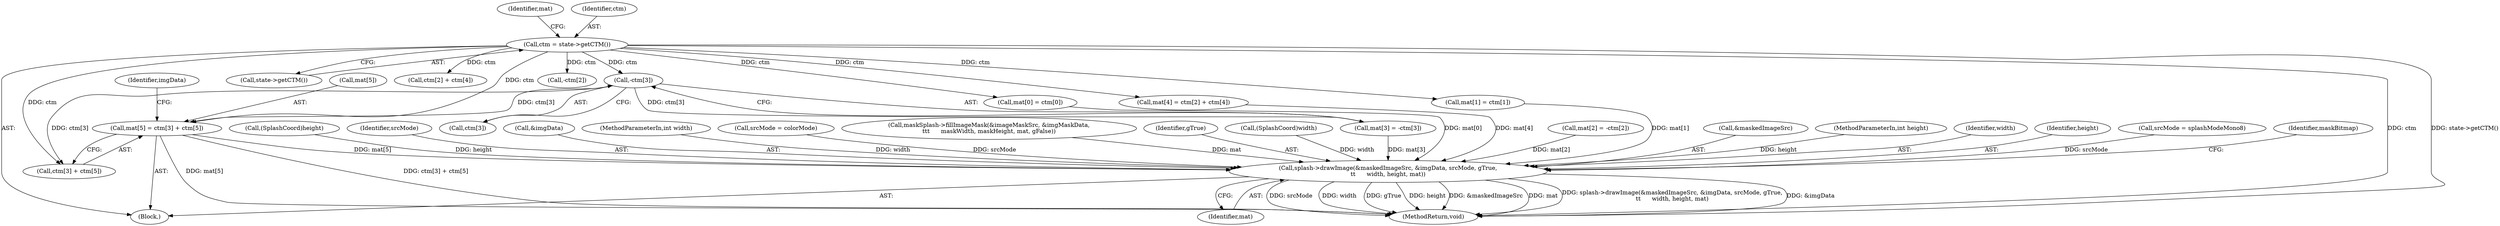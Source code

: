 digraph "0_poppler_7b2d314a61fd0e12f47c62996cb49ec0d1ba747a_11@array" {
"1000323" [label="(Call,mat[5] = ctm[3] + ctm[5])"];
"1000308" [label="(Call,-ctm[3])"];
"1000279" [label="(Call,ctm = state->getCTM())"];
"1000680" [label="(Call,splash->drawImage(&maskedImageSrc, &imgData, srcMode, gTrue,\n\t\t      width, height, mat))"];
"1000327" [label="(Call,ctm[3] + ctm[5])"];
"1000680" [label="(Call,splash->drawImage(&maskedImageSrc, &imgData, srcMode, gTrue,\n\t\t      width, height, mat))"];
"1000336" [label="(Identifier,imgData)"];
"1000281" [label="(Call,state->getCTM())"];
"1000296" [label="(Call,mat[2] = -ctm[2])"];
"1000681" [label="(Call,&maskedImageSrc)"];
"1000282" [label="(Call,mat[0] = ctm[0])"];
"1000105" [label="(MethodParameterIn,int height)"];
"1000323" [label="(Call,mat[5] = ctm[3] + ctm[5])"];
"1000687" [label="(Identifier,width)"];
"1000688" [label="(Identifier,height)"];
"1000316" [label="(Call,ctm[2] + ctm[4])"];
"1000312" [label="(Call,mat[4] = ctm[2] + ctm[4])"];
"1000300" [label="(Call,-ctm[2])"];
"1000672" [label="(Call,srcMode = splashModeMono8)"];
"1000176" [label="(Block,)"];
"1000284" [label="(Identifier,mat)"];
"1000308" [label="(Call,-ctm[3])"];
"1000691" [label="(Identifier,maskBitmap)"];
"1000280" [label="(Identifier,ctm)"];
"1000198" [label="(Call,(SplashCoord)height)"];
"1000685" [label="(Identifier,srcMode)"];
"1000309" [label="(Call,ctm[3])"];
"1000683" [label="(Call,&imgData)"];
"1000689" [label="(Identifier,mat)"];
"1000104" [label="(MethodParameterIn,int width)"];
"1000324" [label="(Call,mat[5])"];
"1000304" [label="(Call,mat[3] = -ctm[3])"];
"1000677" [label="(Call,srcMode = colorMode)"];
"1000289" [label="(Call,mat[1] = ctm[1])"];
"1000264" [label="(Call,maskSplash->fillImageMask(&imageMaskSrc, &imgMaskData,\n\t\t\t      maskWidth, maskHeight, mat, gFalse))"];
"1000279" [label="(Call,ctm = state->getCTM())"];
"1000686" [label="(Identifier,gTrue)"];
"1000700" [label="(MethodReturn,void)"];
"1000181" [label="(Call,(SplashCoord)width)"];
"1000323" -> "1000176"  [label="AST: "];
"1000323" -> "1000327"  [label="CFG: "];
"1000324" -> "1000323"  [label="AST: "];
"1000327" -> "1000323"  [label="AST: "];
"1000336" -> "1000323"  [label="CFG: "];
"1000323" -> "1000700"  [label="DDG: mat[5]"];
"1000323" -> "1000700"  [label="DDG: ctm[3] + ctm[5]"];
"1000308" -> "1000323"  [label="DDG: ctm[3]"];
"1000279" -> "1000323"  [label="DDG: ctm"];
"1000323" -> "1000680"  [label="DDG: mat[5]"];
"1000308" -> "1000304"  [label="AST: "];
"1000308" -> "1000309"  [label="CFG: "];
"1000309" -> "1000308"  [label="AST: "];
"1000304" -> "1000308"  [label="CFG: "];
"1000308" -> "1000304"  [label="DDG: ctm[3]"];
"1000279" -> "1000308"  [label="DDG: ctm"];
"1000308" -> "1000327"  [label="DDG: ctm[3]"];
"1000279" -> "1000176"  [label="AST: "];
"1000279" -> "1000281"  [label="CFG: "];
"1000280" -> "1000279"  [label="AST: "];
"1000281" -> "1000279"  [label="AST: "];
"1000284" -> "1000279"  [label="CFG: "];
"1000279" -> "1000700"  [label="DDG: ctm"];
"1000279" -> "1000700"  [label="DDG: state->getCTM()"];
"1000279" -> "1000282"  [label="DDG: ctm"];
"1000279" -> "1000289"  [label="DDG: ctm"];
"1000279" -> "1000300"  [label="DDG: ctm"];
"1000279" -> "1000312"  [label="DDG: ctm"];
"1000279" -> "1000316"  [label="DDG: ctm"];
"1000279" -> "1000327"  [label="DDG: ctm"];
"1000680" -> "1000176"  [label="AST: "];
"1000680" -> "1000689"  [label="CFG: "];
"1000681" -> "1000680"  [label="AST: "];
"1000683" -> "1000680"  [label="AST: "];
"1000685" -> "1000680"  [label="AST: "];
"1000686" -> "1000680"  [label="AST: "];
"1000687" -> "1000680"  [label="AST: "];
"1000688" -> "1000680"  [label="AST: "];
"1000689" -> "1000680"  [label="AST: "];
"1000691" -> "1000680"  [label="CFG: "];
"1000680" -> "1000700"  [label="DDG: &maskedImageSrc"];
"1000680" -> "1000700"  [label="DDG: mat"];
"1000680" -> "1000700"  [label="DDG: splash->drawImage(&maskedImageSrc, &imgData, srcMode, gTrue,\n\t\t      width, height, mat)"];
"1000680" -> "1000700"  [label="DDG: &imgData"];
"1000680" -> "1000700"  [label="DDG: srcMode"];
"1000680" -> "1000700"  [label="DDG: width"];
"1000680" -> "1000700"  [label="DDG: gTrue"];
"1000680" -> "1000700"  [label="DDG: height"];
"1000677" -> "1000680"  [label="DDG: srcMode"];
"1000672" -> "1000680"  [label="DDG: srcMode"];
"1000104" -> "1000680"  [label="DDG: width"];
"1000181" -> "1000680"  [label="DDG: width"];
"1000105" -> "1000680"  [label="DDG: height"];
"1000198" -> "1000680"  [label="DDG: height"];
"1000289" -> "1000680"  [label="DDG: mat[1]"];
"1000312" -> "1000680"  [label="DDG: mat[4]"];
"1000304" -> "1000680"  [label="DDG: mat[3]"];
"1000296" -> "1000680"  [label="DDG: mat[2]"];
"1000282" -> "1000680"  [label="DDG: mat[0]"];
"1000264" -> "1000680"  [label="DDG: mat"];
}
